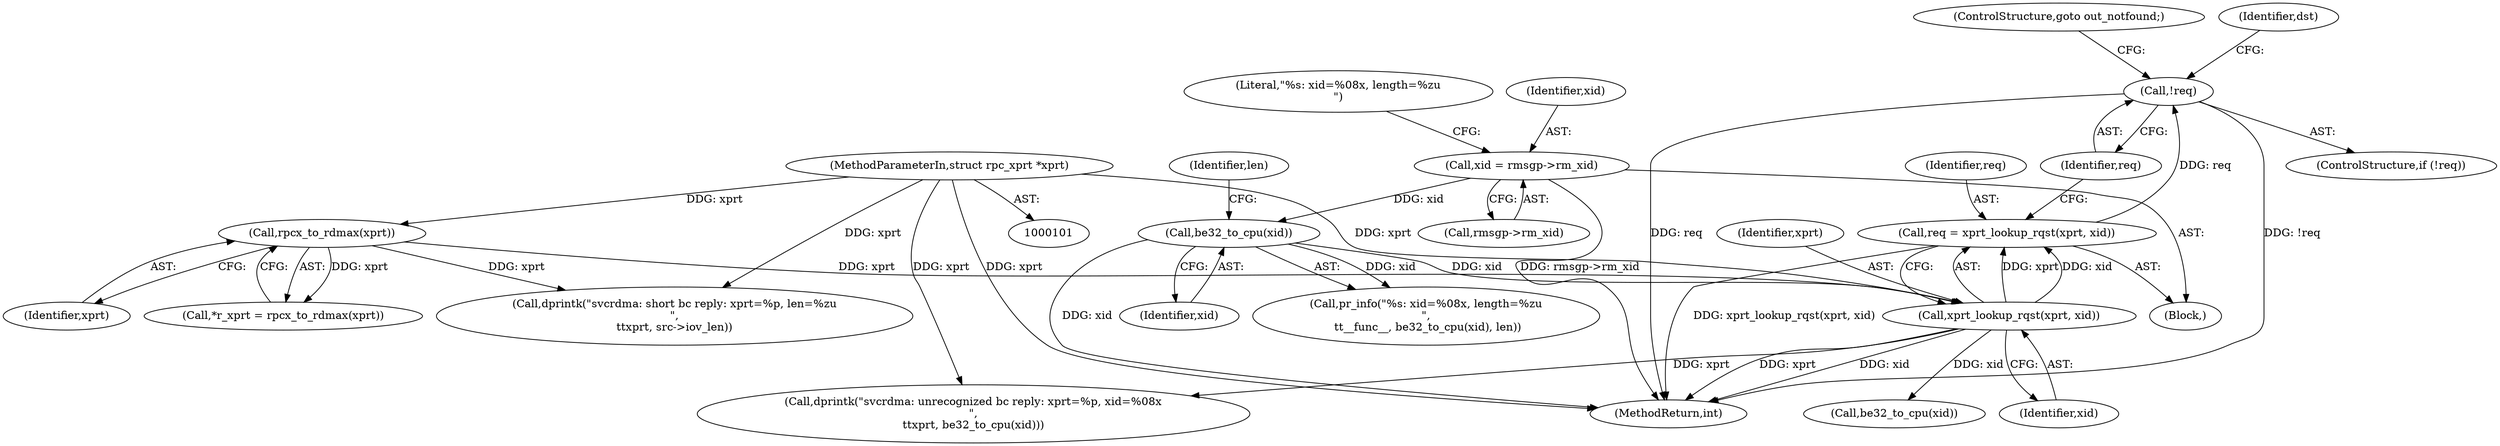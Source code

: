digraph "0_linux_c70422f760c120480fee4de6c38804c72aa26bc1_23@pointer" {
"1000187" [label="(Call,!req)"];
"1000181" [label="(Call,req = xprt_lookup_rqst(xprt, xid))"];
"1000183" [label="(Call,xprt_lookup_rqst(xprt, xid))"];
"1000109" [label="(Call,rpcx_to_rdmax(xprt))"];
"1000102" [label="(MethodParameterIn,struct rpc_xprt *xprt)"];
"1000148" [label="(Call,be32_to_cpu(xid))"];
"1000140" [label="(Call,xid = rmsgp->rm_xid)"];
"1000110" [label="(Identifier,xprt)"];
"1000185" [label="(Identifier,xid)"];
"1000187" [label="(Call,!req)"];
"1000148" [label="(Call,be32_to_cpu(xid))"];
"1000107" [label="(Call,*r_xprt = rpcx_to_rdmax(xprt))"];
"1000183" [label="(Call,xprt_lookup_rqst(xprt, xid))"];
"1000145" [label="(Call,pr_info(\"%s: xid=%08x, length=%zu\n\",\n \t\t__func__, be32_to_cpu(xid), len))"];
"1000105" [label="(Block,)"];
"1000146" [label="(Literal,\"%s: xid=%08x, length=%zu\n\")"];
"1000140" [label="(Call,xid = rmsgp->rm_xid)"];
"1000314" [label="(MethodReturn,int)"];
"1000308" [label="(Call,dprintk(\"svcrdma: unrecognized bc reply: xprt=%p, xid=%08x\n\",\n\t\txprt, be32_to_cpu(xid)))"];
"1000150" [label="(Identifier,len)"];
"1000102" [label="(MethodParameterIn,struct rpc_xprt *xprt)"];
"1000188" [label="(Identifier,req)"];
"1000181" [label="(Call,req = xprt_lookup_rqst(xprt, xid))"];
"1000149" [label="(Identifier,xid)"];
"1000311" [label="(Call,be32_to_cpu(xid))"];
"1000184" [label="(Identifier,xprt)"];
"1000142" [label="(Call,rmsgp->rm_xid)"];
"1000109" [label="(Call,rpcx_to_rdmax(xprt))"];
"1000182" [label="(Identifier,req)"];
"1000141" [label="(Identifier,xid)"];
"1000189" [label="(ControlStructure,goto out_notfound;)"];
"1000191" [label="(Identifier,dst)"];
"1000300" [label="(Call,dprintk(\"svcrdma: short bc reply: xprt=%p, len=%zu\n\",\n\t\txprt, src->iov_len))"];
"1000186" [label="(ControlStructure,if (!req))"];
"1000187" -> "1000186"  [label="AST: "];
"1000187" -> "1000188"  [label="CFG: "];
"1000188" -> "1000187"  [label="AST: "];
"1000189" -> "1000187"  [label="CFG: "];
"1000191" -> "1000187"  [label="CFG: "];
"1000187" -> "1000314"  [label="DDG: req"];
"1000187" -> "1000314"  [label="DDG: !req"];
"1000181" -> "1000187"  [label="DDG: req"];
"1000181" -> "1000105"  [label="AST: "];
"1000181" -> "1000183"  [label="CFG: "];
"1000182" -> "1000181"  [label="AST: "];
"1000183" -> "1000181"  [label="AST: "];
"1000188" -> "1000181"  [label="CFG: "];
"1000181" -> "1000314"  [label="DDG: xprt_lookup_rqst(xprt, xid)"];
"1000183" -> "1000181"  [label="DDG: xprt"];
"1000183" -> "1000181"  [label="DDG: xid"];
"1000183" -> "1000185"  [label="CFG: "];
"1000184" -> "1000183"  [label="AST: "];
"1000185" -> "1000183"  [label="AST: "];
"1000183" -> "1000314"  [label="DDG: xid"];
"1000183" -> "1000314"  [label="DDG: xprt"];
"1000109" -> "1000183"  [label="DDG: xprt"];
"1000102" -> "1000183"  [label="DDG: xprt"];
"1000148" -> "1000183"  [label="DDG: xid"];
"1000183" -> "1000308"  [label="DDG: xprt"];
"1000183" -> "1000311"  [label="DDG: xid"];
"1000109" -> "1000107"  [label="AST: "];
"1000109" -> "1000110"  [label="CFG: "];
"1000110" -> "1000109"  [label="AST: "];
"1000107" -> "1000109"  [label="CFG: "];
"1000109" -> "1000107"  [label="DDG: xprt"];
"1000102" -> "1000109"  [label="DDG: xprt"];
"1000109" -> "1000300"  [label="DDG: xprt"];
"1000102" -> "1000101"  [label="AST: "];
"1000102" -> "1000314"  [label="DDG: xprt"];
"1000102" -> "1000300"  [label="DDG: xprt"];
"1000102" -> "1000308"  [label="DDG: xprt"];
"1000148" -> "1000145"  [label="AST: "];
"1000148" -> "1000149"  [label="CFG: "];
"1000149" -> "1000148"  [label="AST: "];
"1000150" -> "1000148"  [label="CFG: "];
"1000148" -> "1000314"  [label="DDG: xid"];
"1000148" -> "1000145"  [label="DDG: xid"];
"1000140" -> "1000148"  [label="DDG: xid"];
"1000140" -> "1000105"  [label="AST: "];
"1000140" -> "1000142"  [label="CFG: "];
"1000141" -> "1000140"  [label="AST: "];
"1000142" -> "1000140"  [label="AST: "];
"1000146" -> "1000140"  [label="CFG: "];
"1000140" -> "1000314"  [label="DDG: rmsgp->rm_xid"];
}
